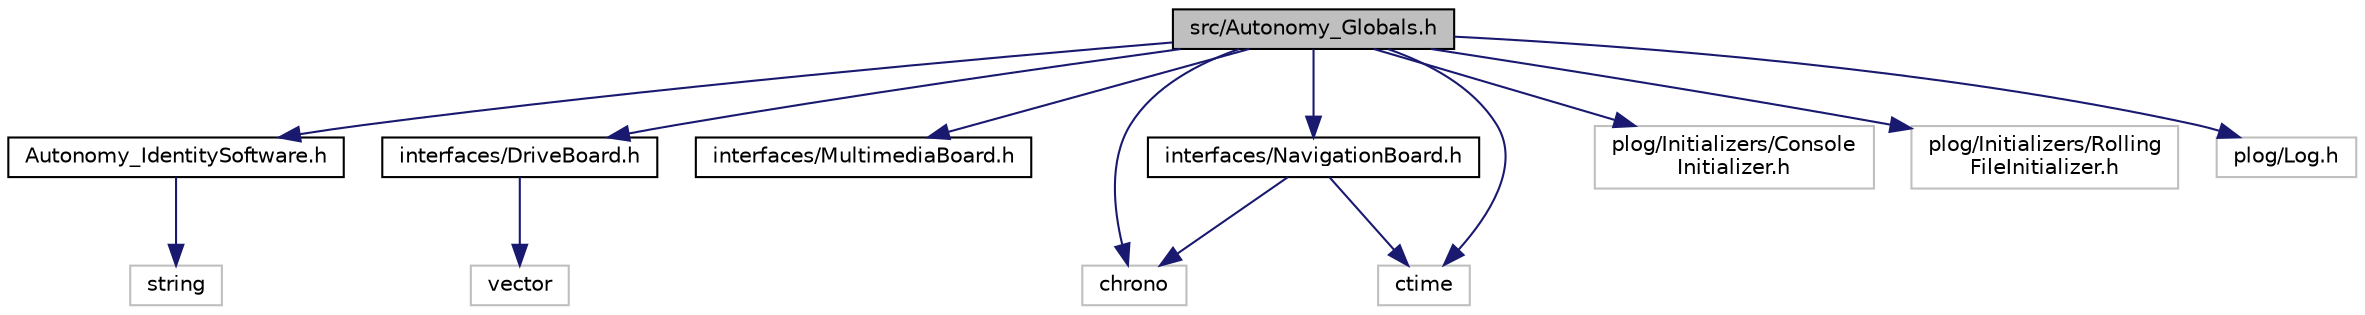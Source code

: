 digraph "src/Autonomy_Globals.h"
{
 // LATEX_PDF_SIZE
  edge [fontname="Helvetica",fontsize="10",labelfontname="Helvetica",labelfontsize="10"];
  node [fontname="Helvetica",fontsize="10",shape=record];
  Node1 [label="src/Autonomy_Globals.h",height=0.2,width=0.4,color="black", fillcolor="grey75", style="filled", fontcolor="black",tooltip="Defines functions and objects used project wide."];
  Node1 -> Node2 [color="midnightblue",fontsize="10",style="solid"];
  Node2 [label="Autonomy_IdentitySoftware.h",height=0.2,width=0.4,color="black", fillcolor="white", style="filled",URL="$Autonomy__IdentitySoftware_8h.html",tooltip="Defines the Autonomy_IdentitySoftware class."];
  Node2 -> Node3 [color="midnightblue",fontsize="10",style="solid"];
  Node3 [label="string",height=0.2,width=0.4,color="grey75", fillcolor="white", style="filled",tooltip=" "];
  Node1 -> Node4 [color="midnightblue",fontsize="10",style="solid"];
  Node4 [label="interfaces/DriveBoard.h",height=0.2,width=0.4,color="black", fillcolor="white", style="filled",URL="$DriveBoard_8h.html",tooltip="Defines the interface for sending commands to the drive board on the Rover."];
  Node4 -> Node5 [color="midnightblue",fontsize="10",style="solid"];
  Node5 [label="vector",height=0.2,width=0.4,color="grey75", fillcolor="white", style="filled",tooltip=" "];
  Node1 -> Node6 [color="midnightblue",fontsize="10",style="solid"];
  Node6 [label="interfaces/MultimediaBoard.h",height=0.2,width=0.4,color="black", fillcolor="white", style="filled",URL="$MultimediaBoard_8h.html",tooltip="Defines the MultimediaBoard class and associated datatypes."];
  Node1 -> Node7 [color="midnightblue",fontsize="10",style="solid"];
  Node7 [label="interfaces/NavigationBoard.h",height=0.2,width=0.4,color="black", fillcolor="white", style="filled",URL="$NavigationBoard_8h.html",tooltip="Defines the NavigationBoard class."];
  Node7 -> Node8 [color="midnightblue",fontsize="10",style="solid"];
  Node8 [label="chrono",height=0.2,width=0.4,color="grey75", fillcolor="white", style="filled",tooltip=" "];
  Node7 -> Node9 [color="midnightblue",fontsize="10",style="solid"];
  Node9 [label="ctime",height=0.2,width=0.4,color="grey75", fillcolor="white", style="filled",tooltip=" "];
  Node1 -> Node8 [color="midnightblue",fontsize="10",style="solid"];
  Node1 -> Node9 [color="midnightblue",fontsize="10",style="solid"];
  Node1 -> Node10 [color="midnightblue",fontsize="10",style="solid"];
  Node10 [label="plog/Initializers/Console\lInitializer.h",height=0.2,width=0.4,color="grey75", fillcolor="white", style="filled",tooltip=" "];
  Node1 -> Node11 [color="midnightblue",fontsize="10",style="solid"];
  Node11 [label="plog/Initializers/Rolling\lFileInitializer.h",height=0.2,width=0.4,color="grey75", fillcolor="white", style="filled",tooltip=" "];
  Node1 -> Node12 [color="midnightblue",fontsize="10",style="solid"];
  Node12 [label="plog/Log.h",height=0.2,width=0.4,color="grey75", fillcolor="white", style="filled",tooltip=" "];
}
